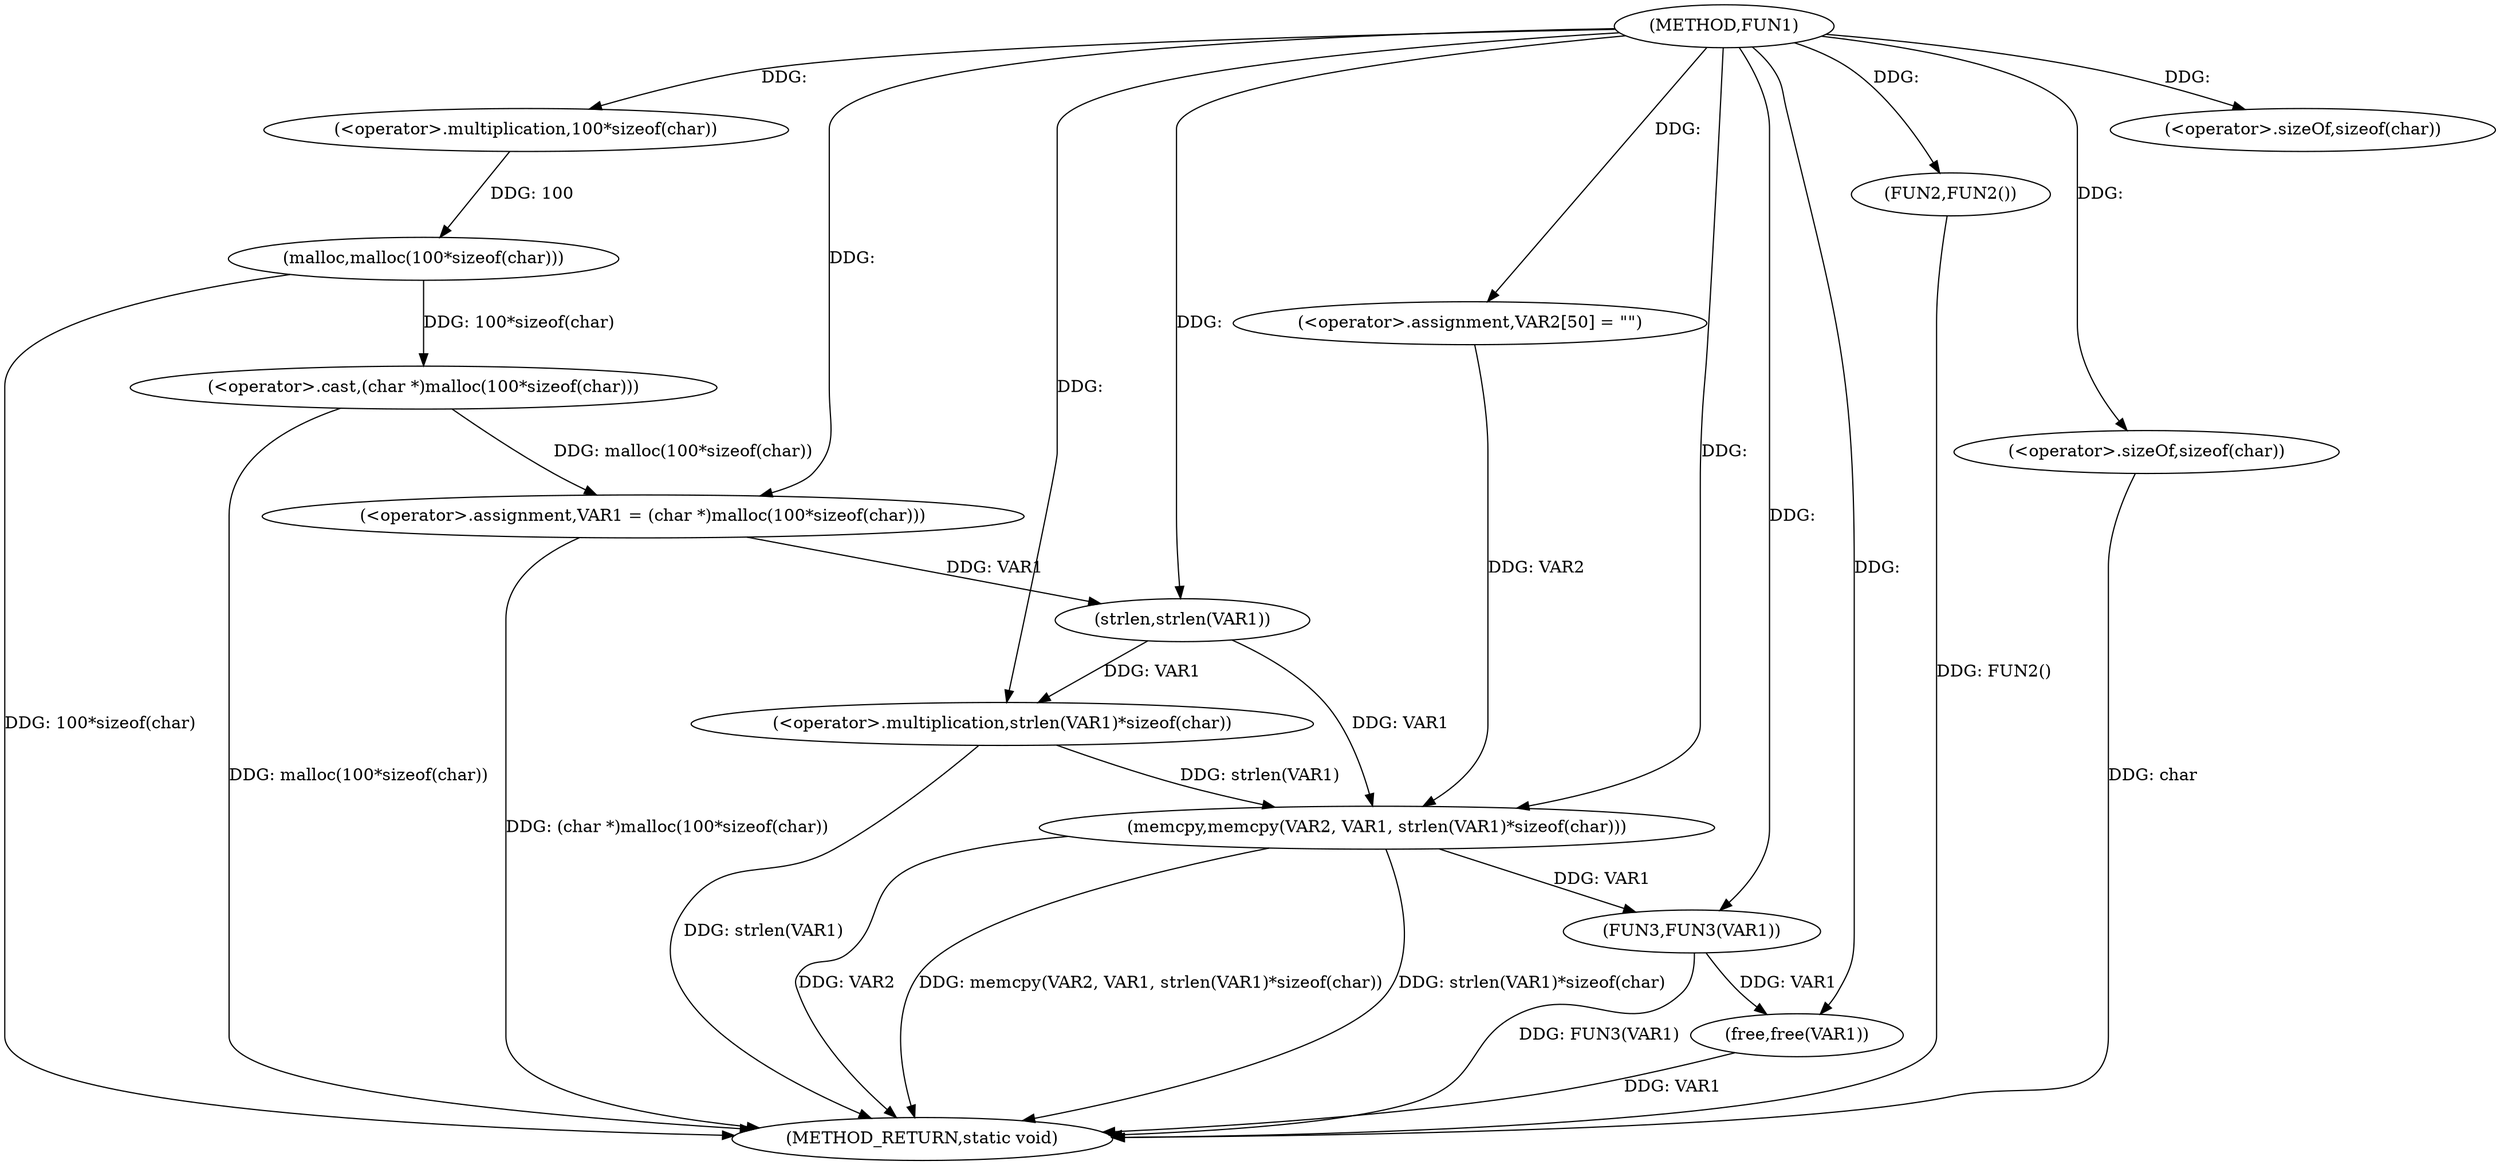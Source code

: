 digraph FUN1 {  
"1000100" [label = "(METHOD,FUN1)" ]
"1000132" [label = "(METHOD_RETURN,static void)" ]
"1000103" [label = "(<operator>.assignment,VAR1 = (char *)malloc(100*sizeof(char)))" ]
"1000105" [label = "(<operator>.cast,(char *)malloc(100*sizeof(char)))" ]
"1000107" [label = "(malloc,malloc(100*sizeof(char)))" ]
"1000108" [label = "(<operator>.multiplication,100*sizeof(char))" ]
"1000110" [label = "(<operator>.sizeOf,sizeof(char))" ]
"1000113" [label = "(FUN2,FUN2())" ]
"1000117" [label = "(<operator>.assignment,VAR2[50] = \"\")" ]
"1000120" [label = "(memcpy,memcpy(VAR2, VAR1, strlen(VAR1)*sizeof(char)))" ]
"1000123" [label = "(<operator>.multiplication,strlen(VAR1)*sizeof(char))" ]
"1000124" [label = "(strlen,strlen(VAR1))" ]
"1000126" [label = "(<operator>.sizeOf,sizeof(char))" ]
"1000128" [label = "(FUN3,FUN3(VAR1))" ]
"1000130" [label = "(free,free(VAR1))" ]
  "1000107" -> "1000132"  [ label = "DDG: 100*sizeof(char)"] 
  "1000105" -> "1000132"  [ label = "DDG: malloc(100*sizeof(char))"] 
  "1000103" -> "1000132"  [ label = "DDG: (char *)malloc(100*sizeof(char))"] 
  "1000120" -> "1000132"  [ label = "DDG: strlen(VAR1)*sizeof(char)"] 
  "1000120" -> "1000132"  [ label = "DDG: VAR2"] 
  "1000126" -> "1000132"  [ label = "DDG: char"] 
  "1000128" -> "1000132"  [ label = "DDG: FUN3(VAR1)"] 
  "1000113" -> "1000132"  [ label = "DDG: FUN2()"] 
  "1000120" -> "1000132"  [ label = "DDG: memcpy(VAR2, VAR1, strlen(VAR1)*sizeof(char))"] 
  "1000130" -> "1000132"  [ label = "DDG: VAR1"] 
  "1000123" -> "1000132"  [ label = "DDG: strlen(VAR1)"] 
  "1000105" -> "1000103"  [ label = "DDG: malloc(100*sizeof(char))"] 
  "1000100" -> "1000103"  [ label = "DDG: "] 
  "1000107" -> "1000105"  [ label = "DDG: 100*sizeof(char)"] 
  "1000108" -> "1000107"  [ label = "DDG: 100"] 
  "1000100" -> "1000108"  [ label = "DDG: "] 
  "1000100" -> "1000110"  [ label = "DDG: "] 
  "1000100" -> "1000113"  [ label = "DDG: "] 
  "1000100" -> "1000117"  [ label = "DDG: "] 
  "1000117" -> "1000120"  [ label = "DDG: VAR2"] 
  "1000100" -> "1000120"  [ label = "DDG: "] 
  "1000124" -> "1000120"  [ label = "DDG: VAR1"] 
  "1000123" -> "1000120"  [ label = "DDG: strlen(VAR1)"] 
  "1000124" -> "1000123"  [ label = "DDG: VAR1"] 
  "1000103" -> "1000124"  [ label = "DDG: VAR1"] 
  "1000100" -> "1000124"  [ label = "DDG: "] 
  "1000100" -> "1000123"  [ label = "DDG: "] 
  "1000100" -> "1000126"  [ label = "DDG: "] 
  "1000120" -> "1000128"  [ label = "DDG: VAR1"] 
  "1000100" -> "1000128"  [ label = "DDG: "] 
  "1000128" -> "1000130"  [ label = "DDG: VAR1"] 
  "1000100" -> "1000130"  [ label = "DDG: "] 
}
